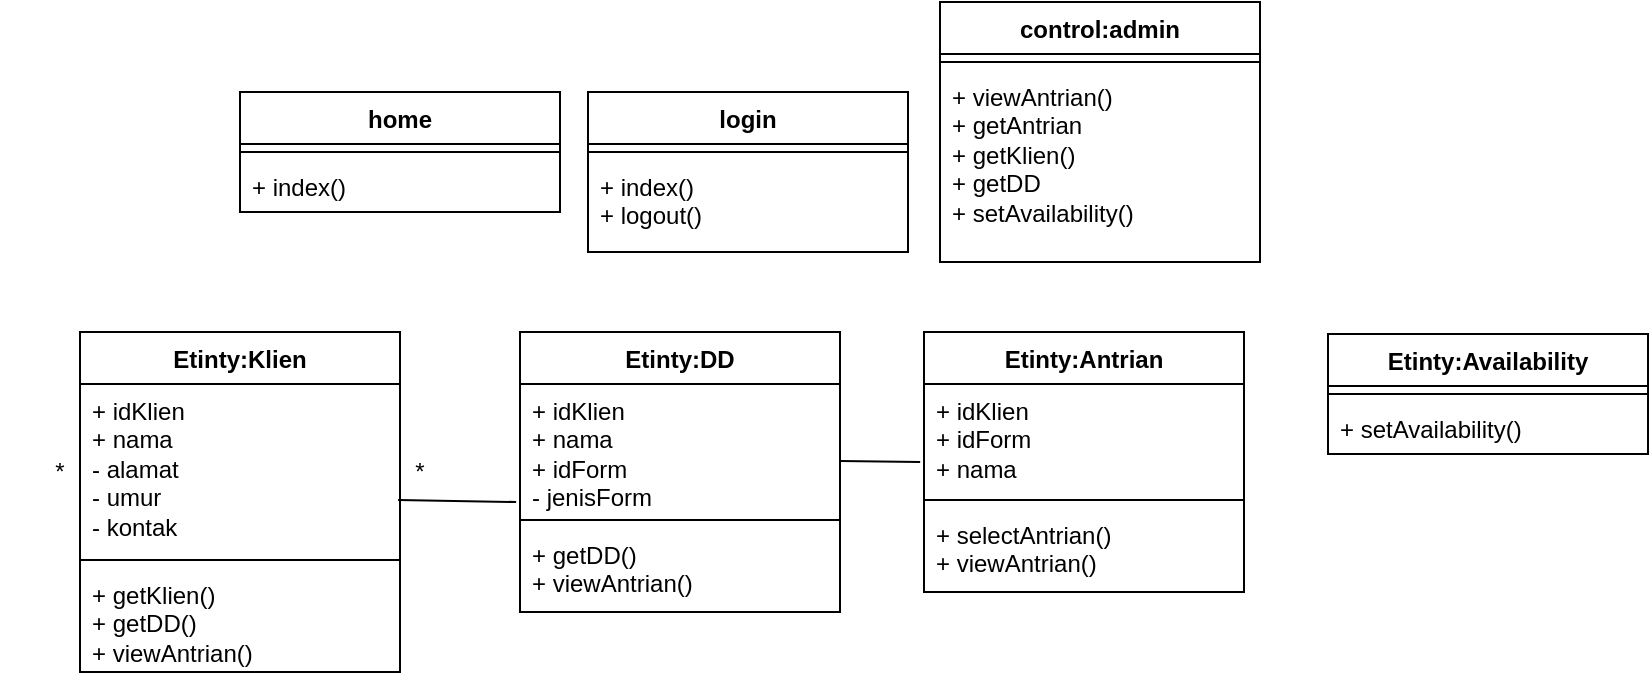 <mxfile version="24.8.9">
  <diagram name="Page-1" id="KMwcI6bS_wRoA6phkeQ-">
    <mxGraphModel dx="880" dy="468" grid="1" gridSize="10" guides="1" tooltips="1" connect="1" arrows="1" fold="1" page="1" pageScale="1" pageWidth="850" pageHeight="1100" math="0" shadow="0">
      <root>
        <mxCell id="0" />
        <mxCell id="1" parent="0" />
        <mxCell id="JW8OHUgVRJeFFy1cACJR-1" value="Etinty:Klien" style="swimlane;fontStyle=1;align=center;verticalAlign=top;childLayout=stackLayout;horizontal=1;startSize=26;horizontalStack=0;resizeParent=1;resizeParentMax=0;resizeLast=0;collapsible=1;marginBottom=0;whiteSpace=wrap;html=1;" parent="1" vertex="1">
          <mxGeometry x="40" y="190" width="160" height="170" as="geometry">
            <mxRectangle x="100" y="190" width="110" height="30" as="alternateBounds" />
          </mxGeometry>
        </mxCell>
        <mxCell id="JW8OHUgVRJeFFy1cACJR-2" value="+ idKlien&lt;br&gt;+ nama&lt;br&gt;- alamat&lt;br&gt;- umur&lt;br&gt;- kontak" style="text;strokeColor=none;fillColor=none;align=left;verticalAlign=top;spacingLeft=4;spacingRight=4;overflow=hidden;rotatable=0;points=[[0,0.5],[1,0.5]];portConstraint=eastwest;whiteSpace=wrap;html=1;" parent="JW8OHUgVRJeFFy1cACJR-1" vertex="1">
          <mxGeometry y="26" width="160" height="84" as="geometry" />
        </mxCell>
        <mxCell id="JW8OHUgVRJeFFy1cACJR-3" value="" style="line;strokeWidth=1;fillColor=none;align=left;verticalAlign=middle;spacingTop=-1;spacingLeft=3;spacingRight=3;rotatable=0;labelPosition=right;points=[];portConstraint=eastwest;strokeColor=inherit;" parent="JW8OHUgVRJeFFy1cACJR-1" vertex="1">
          <mxGeometry y="110" width="160" height="8" as="geometry" />
        </mxCell>
        <mxCell id="JW8OHUgVRJeFFy1cACJR-4" value="+ getKlien()&lt;br&gt;+ getDD()&lt;br&gt;+ viewAntrian()" style="text;strokeColor=none;fillColor=none;align=left;verticalAlign=top;spacingLeft=4;spacingRight=4;overflow=hidden;rotatable=0;points=[[0,0.5],[1,0.5]];portConstraint=eastwest;whiteSpace=wrap;html=1;" parent="JW8OHUgVRJeFFy1cACJR-1" vertex="1">
          <mxGeometry y="118" width="160" height="52" as="geometry" />
        </mxCell>
        <mxCell id="JW8OHUgVRJeFFy1cACJR-5" value="Etinty:Antrian" style="swimlane;fontStyle=1;align=center;verticalAlign=top;childLayout=stackLayout;horizontal=1;startSize=26;horizontalStack=0;resizeParent=1;resizeParentMax=0;resizeLast=0;collapsible=1;marginBottom=0;whiteSpace=wrap;html=1;" parent="1" vertex="1">
          <mxGeometry x="462" y="190" width="160" height="130" as="geometry" />
        </mxCell>
        <mxCell id="JW8OHUgVRJeFFy1cACJR-6" value="+ idKlien&lt;br&gt;+ idForm&lt;br&gt;+ nama" style="text;strokeColor=none;fillColor=none;align=left;verticalAlign=top;spacingLeft=4;spacingRight=4;overflow=hidden;rotatable=0;points=[[0,0.5],[1,0.5]];portConstraint=eastwest;whiteSpace=wrap;html=1;" parent="JW8OHUgVRJeFFy1cACJR-5" vertex="1">
          <mxGeometry y="26" width="160" height="54" as="geometry" />
        </mxCell>
        <mxCell id="JW8OHUgVRJeFFy1cACJR-7" value="" style="line;strokeWidth=1;fillColor=none;align=left;verticalAlign=middle;spacingTop=-1;spacingLeft=3;spacingRight=3;rotatable=0;labelPosition=right;points=[];portConstraint=eastwest;strokeColor=inherit;" parent="JW8OHUgVRJeFFy1cACJR-5" vertex="1">
          <mxGeometry y="80" width="160" height="8" as="geometry" />
        </mxCell>
        <mxCell id="JW8OHUgVRJeFFy1cACJR-8" value="+ selectAntrian()&lt;br&gt;+ viewAntrian()" style="text;strokeColor=none;fillColor=none;align=left;verticalAlign=top;spacingLeft=4;spacingRight=4;overflow=hidden;rotatable=0;points=[[0,0.5],[1,0.5]];portConstraint=eastwest;whiteSpace=wrap;html=1;" parent="JW8OHUgVRJeFFy1cACJR-5" vertex="1">
          <mxGeometry y="88" width="160" height="42" as="geometry" />
        </mxCell>
        <mxCell id="JW8OHUgVRJeFFy1cACJR-9" value="login" style="swimlane;fontStyle=1;align=center;verticalAlign=top;childLayout=stackLayout;horizontal=1;startSize=26;horizontalStack=0;resizeParent=1;resizeParentMax=0;resizeLast=0;collapsible=1;marginBottom=0;whiteSpace=wrap;html=1;" parent="1" vertex="1">
          <mxGeometry x="294" y="70" width="160" height="80" as="geometry" />
        </mxCell>
        <mxCell id="JW8OHUgVRJeFFy1cACJR-11" value="" style="line;strokeWidth=1;fillColor=none;align=left;verticalAlign=middle;spacingTop=-1;spacingLeft=3;spacingRight=3;rotatable=0;labelPosition=right;points=[];portConstraint=eastwest;strokeColor=inherit;" parent="JW8OHUgVRJeFFy1cACJR-9" vertex="1">
          <mxGeometry y="26" width="160" height="8" as="geometry" />
        </mxCell>
        <mxCell id="JW8OHUgVRJeFFy1cACJR-12" value="+ index()&lt;div&gt;+ logout()&lt;/div&gt;" style="text;strokeColor=none;fillColor=none;align=left;verticalAlign=top;spacingLeft=4;spacingRight=4;overflow=hidden;rotatable=0;points=[[0,0.5],[1,0.5]];portConstraint=eastwest;whiteSpace=wrap;html=1;" parent="JW8OHUgVRJeFFy1cACJR-9" vertex="1">
          <mxGeometry y="34" width="160" height="46" as="geometry" />
        </mxCell>
        <mxCell id="JW8OHUgVRJeFFy1cACJR-13" value="control:admin" style="swimlane;fontStyle=1;align=center;verticalAlign=top;childLayout=stackLayout;horizontal=1;startSize=26;horizontalStack=0;resizeParent=1;resizeParentMax=0;resizeLast=0;collapsible=1;marginBottom=0;whiteSpace=wrap;html=1;" parent="1" vertex="1">
          <mxGeometry x="470" y="25" width="160" height="130" as="geometry" />
        </mxCell>
        <mxCell id="JW8OHUgVRJeFFy1cACJR-14" value="" style="line;strokeWidth=1;fillColor=none;align=left;verticalAlign=middle;spacingTop=-1;spacingLeft=3;spacingRight=3;rotatable=0;labelPosition=right;points=[];portConstraint=eastwest;strokeColor=inherit;" parent="JW8OHUgVRJeFFy1cACJR-13" vertex="1">
          <mxGeometry y="26" width="160" height="8" as="geometry" />
        </mxCell>
        <mxCell id="JW8OHUgVRJeFFy1cACJR-15" value="+ viewAntrian()&lt;br&gt;+ getAntrian&lt;br&gt;+ getKlien()&lt;br&gt;+ getDD&lt;br&gt;+ setAvailability()&lt;br&gt;" style="text;strokeColor=none;fillColor=none;align=left;verticalAlign=top;spacingLeft=4;spacingRight=4;overflow=hidden;rotatable=0;points=[[0,0.5],[1,0.5]];portConstraint=eastwest;whiteSpace=wrap;html=1;" parent="JW8OHUgVRJeFFy1cACJR-13" vertex="1">
          <mxGeometry y="34" width="160" height="96" as="geometry" />
        </mxCell>
        <mxCell id="JW8OHUgVRJeFFy1cACJR-16" value="Etinty:DD" style="swimlane;fontStyle=1;align=center;verticalAlign=top;childLayout=stackLayout;horizontal=1;startSize=26;horizontalStack=0;resizeParent=1;resizeParentMax=0;resizeLast=0;collapsible=1;marginBottom=0;whiteSpace=wrap;html=1;" parent="1" vertex="1">
          <mxGeometry x="260" y="190" width="160" height="140" as="geometry" />
        </mxCell>
        <mxCell id="JW8OHUgVRJeFFy1cACJR-17" value="+ idKlien&lt;br&gt;+ nama&lt;br&gt;+ idForm&lt;br&gt;- jenisForm&lt;br&gt;- waktuMengisiForm" style="text;strokeColor=none;fillColor=none;align=left;verticalAlign=top;spacingLeft=4;spacingRight=4;overflow=hidden;rotatable=0;points=[[0,0.5],[1,0.5]];portConstraint=eastwest;whiteSpace=wrap;html=1;" parent="JW8OHUgVRJeFFy1cACJR-16" vertex="1">
          <mxGeometry y="26" width="160" height="64" as="geometry" />
        </mxCell>
        <mxCell id="JW8OHUgVRJeFFy1cACJR-18" value="" style="line;strokeWidth=1;fillColor=none;align=left;verticalAlign=middle;spacingTop=-1;spacingLeft=3;spacingRight=3;rotatable=0;labelPosition=right;points=[];portConstraint=eastwest;strokeColor=inherit;" parent="JW8OHUgVRJeFFy1cACJR-16" vertex="1">
          <mxGeometry y="90" width="160" height="8" as="geometry" />
        </mxCell>
        <mxCell id="JW8OHUgVRJeFFy1cACJR-19" value="+ getDD()&lt;br&gt;+ viewAntrian()&amp;nbsp;" style="text;strokeColor=none;fillColor=none;align=left;verticalAlign=top;spacingLeft=4;spacingRight=4;overflow=hidden;rotatable=0;points=[[0,0.5],[1,0.5]];portConstraint=eastwest;whiteSpace=wrap;html=1;" parent="JW8OHUgVRJeFFy1cACJR-16" vertex="1">
          <mxGeometry y="98" width="160" height="42" as="geometry" />
        </mxCell>
        <mxCell id="JW8OHUgVRJeFFy1cACJR-20" value="Etinty:Availability" style="swimlane;fontStyle=1;align=center;verticalAlign=top;childLayout=stackLayout;horizontal=1;startSize=26;horizontalStack=0;resizeParent=1;resizeParentMax=0;resizeLast=0;collapsible=1;marginBottom=0;whiteSpace=wrap;html=1;" parent="1" vertex="1">
          <mxGeometry x="664" y="191" width="160" height="60" as="geometry" />
        </mxCell>
        <mxCell id="JW8OHUgVRJeFFy1cACJR-22" value="" style="line;strokeWidth=1;fillColor=none;align=left;verticalAlign=middle;spacingTop=-1;spacingLeft=3;spacingRight=3;rotatable=0;labelPosition=right;points=[];portConstraint=eastwest;strokeColor=inherit;" parent="JW8OHUgVRJeFFy1cACJR-20" vertex="1">
          <mxGeometry y="26" width="160" height="8" as="geometry" />
        </mxCell>
        <mxCell id="JW8OHUgVRJeFFy1cACJR-23" value="+ setAvailability()" style="text;strokeColor=none;fillColor=none;align=left;verticalAlign=top;spacingLeft=4;spacingRight=4;overflow=hidden;rotatable=0;points=[[0,0.5],[1,0.5]];portConstraint=eastwest;whiteSpace=wrap;html=1;" parent="JW8OHUgVRJeFFy1cACJR-20" vertex="1">
          <mxGeometry y="34" width="160" height="26" as="geometry" />
        </mxCell>
        <mxCell id="i3VzfphMCQXfi6lSR8sE-1" value="" style="endArrow=none;html=1;rounded=0;entryX=0.994;entryY=0.69;entryDx=0;entryDy=0;entryPerimeter=0;exitX=-0.012;exitY=0.922;exitDx=0;exitDy=0;exitPerimeter=0;" parent="1" source="JW8OHUgVRJeFFy1cACJR-17" target="JW8OHUgVRJeFFy1cACJR-2" edge="1">
          <mxGeometry width="50" height="50" relative="1" as="geometry">
            <mxPoint x="400" y="260" as="sourcePoint" />
            <mxPoint x="450" y="210" as="targetPoint" />
          </mxGeometry>
        </mxCell>
        <mxCell id="i3VzfphMCQXfi6lSR8sE-2" value="" style="endArrow=none;html=1;rounded=0;entryX=0.994;entryY=0.69;entryDx=0;entryDy=0;entryPerimeter=0;exitX=-0.012;exitY=0.722;exitDx=0;exitDy=0;exitPerimeter=0;" parent="1" source="JW8OHUgVRJeFFy1cACJR-6" edge="1">
          <mxGeometry width="50" height="50" relative="1" as="geometry">
            <mxPoint x="479" y="255.5" as="sourcePoint" />
            <mxPoint x="420" y="254.5" as="targetPoint" />
          </mxGeometry>
        </mxCell>
        <mxCell id="i3VzfphMCQXfi6lSR8sE-3" value="*" style="text;html=1;strokeColor=none;fillColor=none;align=center;verticalAlign=middle;whiteSpace=wrap;rounded=0;" parent="1" vertex="1">
          <mxGeometry x="180" y="245" width="60" height="30" as="geometry" />
        </mxCell>
        <mxCell id="i3VzfphMCQXfi6lSR8sE-4" value="*" style="text;html=1;strokeColor=none;fillColor=none;align=center;verticalAlign=middle;whiteSpace=wrap;rounded=0;" parent="1" vertex="1">
          <mxGeometry y="245" width="60" height="30" as="geometry" />
        </mxCell>
        <mxCell id="1QGbozXHraVmk9afBFof-1" value="home" style="swimlane;fontStyle=1;align=center;verticalAlign=top;childLayout=stackLayout;horizontal=1;startSize=26;horizontalStack=0;resizeParent=1;resizeParentMax=0;resizeLast=0;collapsible=1;marginBottom=0;whiteSpace=wrap;html=1;" vertex="1" parent="1">
          <mxGeometry x="120" y="70" width="160" height="60" as="geometry" />
        </mxCell>
        <mxCell id="1QGbozXHraVmk9afBFof-2" value="" style="line;strokeWidth=1;fillColor=none;align=left;verticalAlign=middle;spacingTop=-1;spacingLeft=3;spacingRight=3;rotatable=0;labelPosition=right;points=[];portConstraint=eastwest;strokeColor=inherit;" vertex="1" parent="1QGbozXHraVmk9afBFof-1">
          <mxGeometry y="26" width="160" height="8" as="geometry" />
        </mxCell>
        <mxCell id="1QGbozXHraVmk9afBFof-3" value="+ index()" style="text;strokeColor=none;fillColor=none;align=left;verticalAlign=top;spacingLeft=4;spacingRight=4;overflow=hidden;rotatable=0;points=[[0,0.5],[1,0.5]];portConstraint=eastwest;whiteSpace=wrap;html=1;" vertex="1" parent="1QGbozXHraVmk9afBFof-1">
          <mxGeometry y="34" width="160" height="26" as="geometry" />
        </mxCell>
      </root>
    </mxGraphModel>
  </diagram>
</mxfile>
